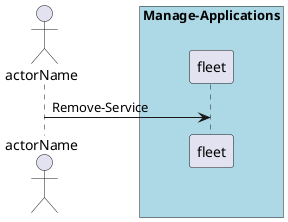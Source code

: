 @startuml
Actor "actorName" as A

box "Manage-Applications" #lightblue
participant "fleet" as S
A -> S : Remove-Service
end box

@enduml
